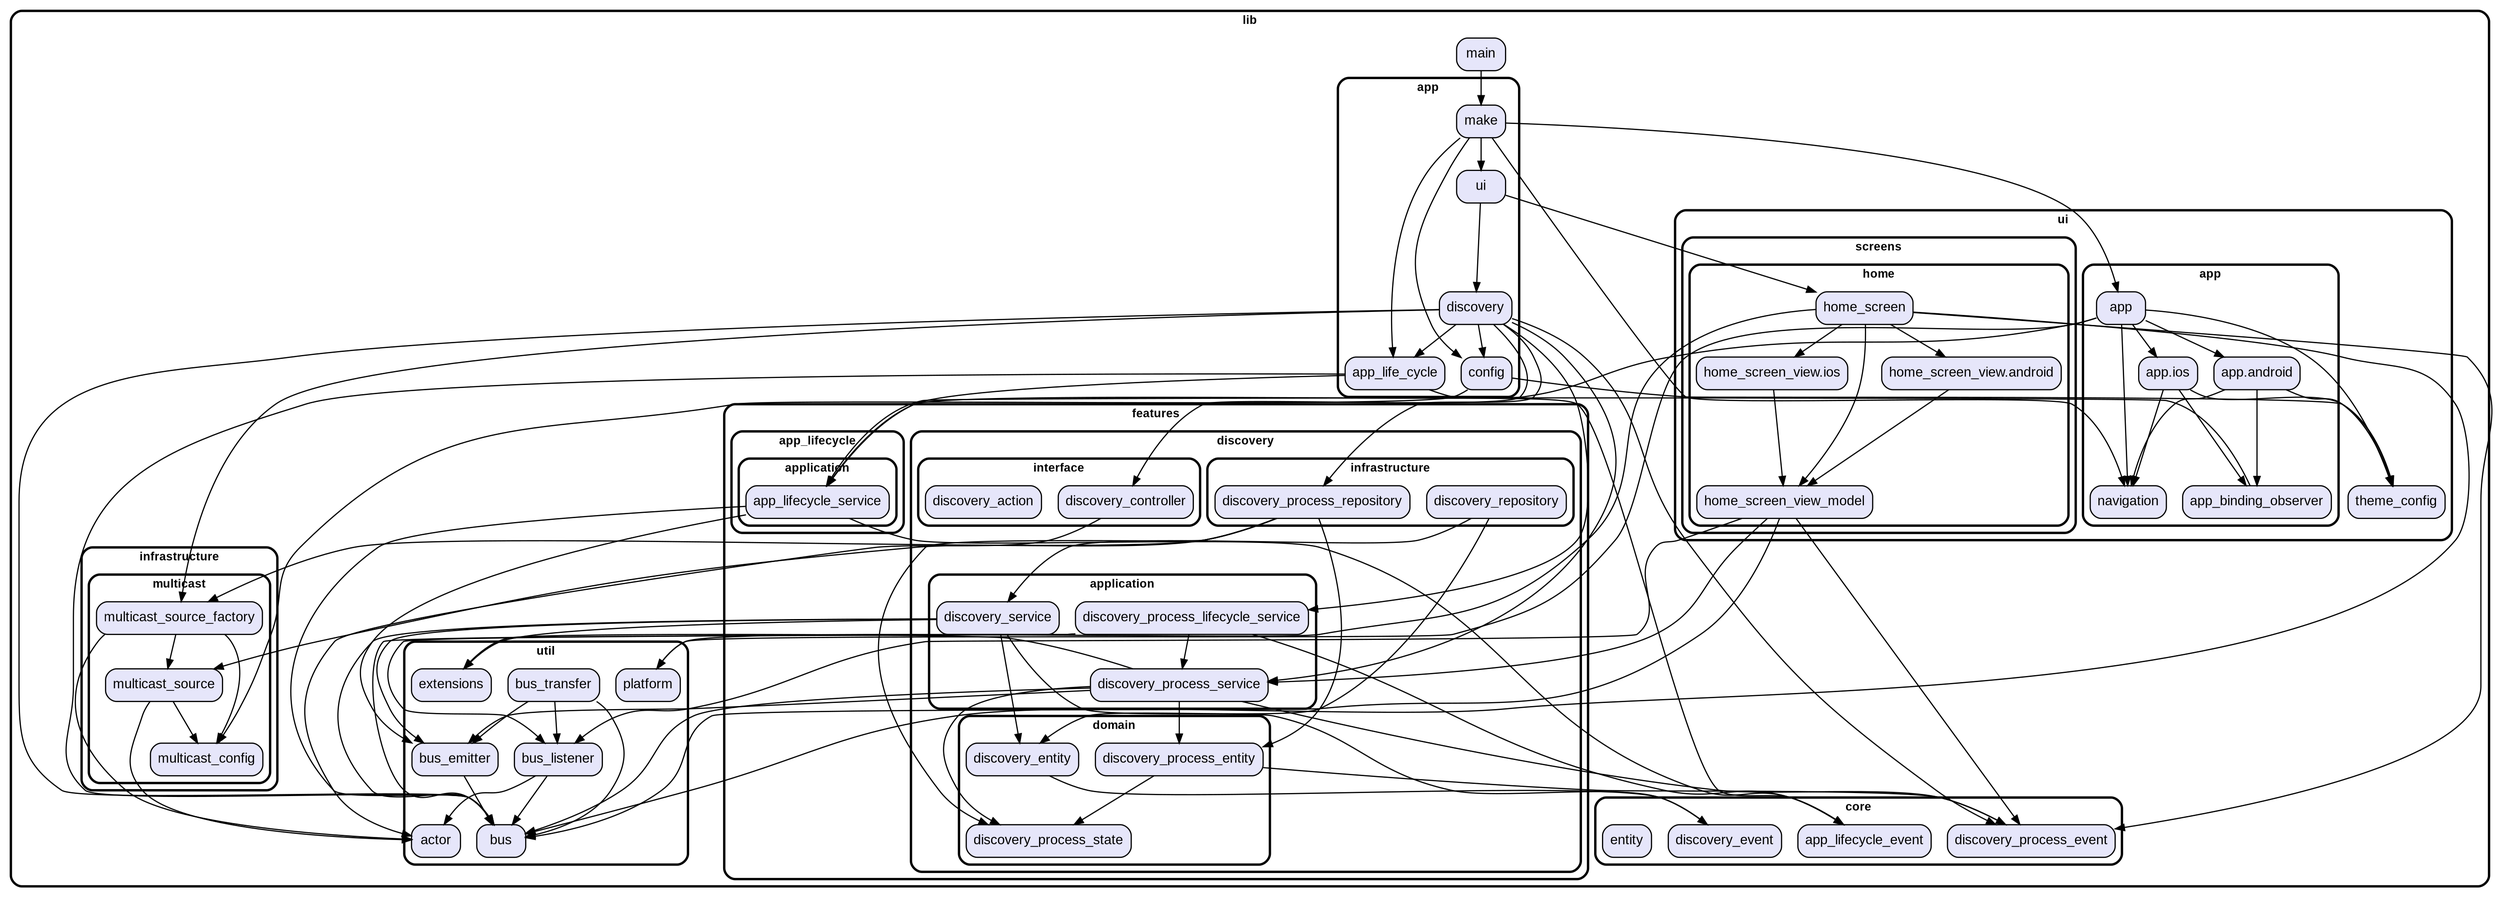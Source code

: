 digraph "" {
  graph [style=rounded fontname="Arial Black" fontsize=13 penwidth=2.6];
  node [shape=rect style="filled,rounded" fontname=Arial fontsize=15 fillcolor=Lavender penwidth=1.3];
  edge [penwidth=1.3];
  "/ui/app/app.android.dart" [label="app.android"];
  "/ui/app/app_binding_observer.dart" [label="app_binding_observer"];
  "/ui/app/app.ios.dart" [label="app.ios"];
  "/ui/app/navigation.dart" [label="navigation"];
  "/ui/app/app.dart" [label="app"];
  "/ui/screens/home/home_screen_view.android.dart" [label="home_screen_view.android"];
  "/ui/screens/home/home_screen_view.ios.dart" [label="home_screen_view.ios"];
  "/ui/screens/home/home_screen_view_model.dart" [label="home_screen_view_model"];
  "/ui/screens/home/home_screen.dart" [label="home_screen"];
  "/ui/theme_config.dart" [label="theme_config"];
  "/core/discovery_process_event.dart" [label="discovery_process_event"];
  "/core/app_lifecycle_event.dart" [label="app_lifecycle_event"];
  "/core/discovery_event.dart" [label="discovery_event"];
  "/core/entity.dart" [label="entity"];
  "/app/ui.dart" [label="ui"];
  "/app/config.dart" [label="config"];
  "/app/app_life_cycle.dart" [label="app_life_cycle"];
  "/app/discovery.dart" [label="discovery"];
  "/app/make.dart" [label="make"];
  "/util/extensions.dart" [label="extensions"];
  "/util/bus_transfer.dart" [label="bus_transfer"];
  "/util/actor.dart" [label="actor"];
  "/util/bus_emitter.dart" [label="bus_emitter"];
  "/util/platform.dart" [label="platform"];
  "/util/bus.dart" [label="bus"];
  "/util/bus_listener.dart" [label="bus_listener"];
  "/features/discovery/interface/discovery_controller.dart" [label="discovery_controller"];
  "/features/discovery/interface/discovery_action.dart" [label="discovery_action"];
  "/features/discovery/application/discovery_process_lifecycle_service.dart" [label="discovery_process_lifecycle_service"];
  "/features/discovery/application/discovery_process_service.dart" [label="discovery_process_service"];
  "/features/discovery/application/discovery_service.dart" [label="discovery_service"];
  "/features/discovery/infrastructure/discovery_process_repository.dart" [label="discovery_process_repository"];
  "/features/discovery/infrastructure/discovery_repository.dart" [label="discovery_repository"];
  "/features/discovery/domain/discovery_process_state.dart" [label="discovery_process_state"];
  "/features/discovery/domain/discovery_process_entity.dart" [label="discovery_process_entity"];
  "/features/discovery/domain/discovery_entity.dart" [label="discovery_entity"];
  "/features/app_lifecycle/application/app_lifecycle_service.dart" [label="app_lifecycle_service"];
  "/main.dart" [label="main"];
  "/infrastructure/multicast/multicast_source_factory.dart" [label="multicast_source_factory"];
  "/infrastructure/multicast/multicast_source.dart" [label="multicast_source"];
  "/infrastructure/multicast/multicast_config.dart" [label="multicast_config"];
  subgraph "cluster~" {
    label="lib";
    "/main.dart";
    subgraph "cluster~/ui" {
      label="ui";
      "/ui/theme_config.dart";
      subgraph "cluster~/ui/app" {
        label="app";
        "/ui/app/app.android.dart";
        "/ui/app/app_binding_observer.dart";
        "/ui/app/app.ios.dart";
        "/ui/app/navigation.dart";
        "/ui/app/app.dart";
      }
      subgraph "cluster~/ui/screens" {
        label="screens";
        subgraph "cluster~/ui/screens/home" {
          label="home";
          "/ui/screens/home/home_screen_view.android.dart";
          "/ui/screens/home/home_screen_view.ios.dart";
          "/ui/screens/home/home_screen_view_model.dart";
          "/ui/screens/home/home_screen.dart";
        }
      }
    }
    subgraph "cluster~/core" {
      label="core";
      "/core/discovery_process_event.dart";
      "/core/app_lifecycle_event.dart";
      "/core/discovery_event.dart";
      "/core/entity.dart";
    }
    subgraph "cluster~/app" {
      label="app";
      "/app/ui.dart";
      "/app/config.dart";
      "/app/app_life_cycle.dart";
      "/app/discovery.dart";
      "/app/make.dart";
    }
    subgraph "cluster~/util" {
      label="util";
      "/util/extensions.dart";
      "/util/bus_transfer.dart";
      "/util/actor.dart";
      "/util/bus_emitter.dart";
      "/util/platform.dart";
      "/util/bus.dart";
      "/util/bus_listener.dart";
    }
    subgraph "cluster~/features" {
      label="features";
      subgraph "cluster~/features/discovery" {
        label="discovery";
        subgraph "cluster~/features/discovery/interface" {
          label="interface";
          "/features/discovery/interface/discovery_controller.dart";
          "/features/discovery/interface/discovery_action.dart";
        }
        subgraph "cluster~/features/discovery/application" {
          label="application";
          "/features/discovery/application/discovery_process_lifecycle_service.dart";
          "/features/discovery/application/discovery_process_service.dart";
          "/features/discovery/application/discovery_service.dart";
        }
        subgraph "cluster~/features/discovery/infrastructure" {
          label="infrastructure";
          "/features/discovery/infrastructure/discovery_process_repository.dart";
          "/features/discovery/infrastructure/discovery_repository.dart";
        }
        subgraph "cluster~/features/discovery/domain" {
          label="domain";
          "/features/discovery/domain/discovery_process_state.dart";
          "/features/discovery/domain/discovery_process_entity.dart";
          "/features/discovery/domain/discovery_entity.dart";
        }
      }
      subgraph "cluster~/features/app_lifecycle" {
        label="app_lifecycle";
        subgraph "cluster~/features/app_lifecycle/application" {
          label="application";
          "/features/app_lifecycle/application/app_lifecycle_service.dart";
        }
      }
    }
    subgraph "cluster~/infrastructure" {
      label="infrastructure";
      subgraph "cluster~/infrastructure/multicast" {
        label="multicast";
        "/infrastructure/multicast/multicast_source_factory.dart";
        "/infrastructure/multicast/multicast_source.dart";
        "/infrastructure/multicast/multicast_config.dart";
      }
    }
  }
  "/ui/app/app.android.dart" -> "/ui/app/app_binding_observer.dart";
  "/ui/app/app.android.dart" -> "/ui/app/navigation.dart";
  "/ui/app/app.android.dart" -> "/ui/theme_config.dart";
  "/ui/app/app_binding_observer.dart" -> "/features/app_lifecycle/application/app_lifecycle_service.dart";
  "/ui/app/app.ios.dart" -> "/ui/app/app_binding_observer.dart";
  "/ui/app/app.ios.dart" -> "/ui/app/navigation.dart";
  "/ui/app/app.ios.dart" -> "/ui/theme_config.dart";
  "/ui/app/app.dart" -> "/features/app_lifecycle/application/app_lifecycle_service.dart";
  "/ui/app/app.dart" -> "/ui/app/app.android.dart";
  "/ui/app/app.dart" -> "/ui/app/app.ios.dart";
  "/ui/app/app.dart" -> "/ui/app/navigation.dart";
  "/ui/app/app.dart" -> "/ui/theme_config.dart";
  "/ui/app/app.dart" -> "/util/platform.dart";
  "/ui/screens/home/home_screen_view.android.dart" -> "/ui/screens/home/home_screen_view_model.dart";
  "/ui/screens/home/home_screen_view.ios.dart" -> "/ui/screens/home/home_screen_view_model.dart";
  "/ui/screens/home/home_screen_view_model.dart" -> "/core/discovery_process_event.dart";
  "/ui/screens/home/home_screen_view_model.dart" -> "/features/discovery/application/discovery_process_service.dart";
  "/ui/screens/home/home_screen_view_model.dart" -> "/util/bus.dart";
  "/ui/screens/home/home_screen_view_model.dart" -> "/util/bus_listener.dart";
  "/ui/screens/home/home_screen.dart" -> "/core/discovery_process_event.dart";
  "/ui/screens/home/home_screen.dart" -> "/ui/screens/home/home_screen_view.android.dart";
  "/ui/screens/home/home_screen.dart" -> "/ui/screens/home/home_screen_view.ios.dart";
  "/ui/screens/home/home_screen.dart" -> "/ui/screens/home/home_screen_view_model.dart";
  "/ui/screens/home/home_screen.dart" -> "/util/bus.dart";
  "/ui/screens/home/home_screen.dart" -> "/util/platform.dart";
  "/app/ui.dart" -> "/app/discovery.dart";
  "/app/ui.dart" -> "/ui/screens/home/home_screen.dart";
  "/app/config.dart" -> "/infrastructure/multicast/multicast_config.dart";
  "/app/config.dart" -> "/ui/theme_config.dart";
  "/app/app_life_cycle.dart" -> "/features/app_lifecycle/application/app_lifecycle_service.dart";
  "/app/app_life_cycle.dart" -> "/core/app_lifecycle_event.dart";
  "/app/app_life_cycle.dart" -> "/util/bus.dart";
  "/app/discovery.dart" -> "/app/app_life_cycle.dart";
  "/app/discovery.dart" -> "/app/config.dart";
  "/app/discovery.dart" -> "/core/discovery_process_event.dart";
  "/app/discovery.dart" -> "/features/discovery/application/discovery_process_lifecycle_service.dart";
  "/app/discovery.dart" -> "/features/discovery/application/discovery_process_service.dart";
  "/app/discovery.dart" -> "/features/discovery/infrastructure/discovery_process_repository.dart";
  "/app/discovery.dart" -> "/features/discovery/interface/discovery_controller.dart";
  "/app/discovery.dart" -> "/infrastructure/multicast/multicast_source_factory.dart";
  "/app/discovery.dart" -> "/util/bus.dart";
  "/app/make.dart" -> "/app/app_life_cycle.dart";
  "/app/make.dart" -> "/app/config.dart";
  "/app/make.dart" -> "/app/ui.dart";
  "/app/make.dart" -> "/ui/app/app.dart";
  "/app/make.dart" -> "/ui/app/navigation.dart";
  "/util/bus_transfer.dart" -> "/util/bus.dart";
  "/util/bus_transfer.dart" -> "/util/bus_emitter.dart";
  "/util/bus_transfer.dart" -> "/util/bus_listener.dart";
  "/util/bus_emitter.dart" -> "/util/bus.dart";
  "/util/bus_listener.dart" -> "/util/actor.dart";
  "/util/bus_listener.dart" -> "/util/bus.dart";
  "/features/discovery/interface/discovery_controller.dart" -> "/util/actor.dart";
  "/features/discovery/application/discovery_process_lifecycle_service.dart" -> "/core/app_lifecycle_event.dart";
  "/features/discovery/application/discovery_process_lifecycle_service.dart" -> "/features/discovery/application/discovery_process_service.dart";
  "/features/discovery/application/discovery_process_lifecycle_service.dart" -> "/util/bus.dart";
  "/features/discovery/application/discovery_process_lifecycle_service.dart" -> "/util/bus_listener.dart";
  "/features/discovery/application/discovery_process_service.dart" -> "/core/discovery_process_event.dart";
  "/features/discovery/application/discovery_process_service.dart" -> "/features/discovery/domain/discovery_process_entity.dart";
  "/features/discovery/application/discovery_process_service.dart" -> "/features/discovery/domain/discovery_process_state.dart";
  "/features/discovery/application/discovery_process_service.dart" -> "/util/bus.dart";
  "/features/discovery/application/discovery_process_service.dart" -> "/util/bus_emitter.dart";
  "/features/discovery/application/discovery_process_service.dart" -> "/util/extensions.dart";
  "/features/discovery/application/discovery_service.dart" -> "/core/discovery_event.dart";
  "/features/discovery/application/discovery_service.dart" -> "/features/discovery/domain/discovery_entity.dart";
  "/features/discovery/application/discovery_service.dart" -> "/util/bus.dart";
  "/features/discovery/application/discovery_service.dart" -> "/util/bus_emitter.dart";
  "/features/discovery/application/discovery_service.dart" -> "/util/extensions.dart";
  "/features/discovery/infrastructure/discovery_process_repository.dart" -> "/features/discovery/domain/discovery_process_entity.dart";
  "/features/discovery/infrastructure/discovery_process_repository.dart" -> "/features/discovery/domain/discovery_process_state.dart";
  "/features/discovery/infrastructure/discovery_process_repository.dart" -> "/infrastructure/multicast/multicast_source.dart";
  "/features/discovery/infrastructure/discovery_process_repository.dart" -> "/infrastructure/multicast/multicast_source_factory.dart";
  "/features/discovery/infrastructure/discovery_repository.dart" -> "/features/discovery/application/discovery_service.dart";
  "/features/discovery/infrastructure/discovery_repository.dart" -> "/features/discovery/domain/discovery_entity.dart";
  "/features/discovery/domain/discovery_process_entity.dart" -> "/core/discovery_process_event.dart";
  "/features/discovery/domain/discovery_process_entity.dart" -> "/features/discovery/domain/discovery_process_state.dart";
  "/features/discovery/domain/discovery_entity.dart" -> "/core/discovery_event.dart";
  "/features/app_lifecycle/application/app_lifecycle_service.dart" -> "/core/app_lifecycle_event.dart";
  "/features/app_lifecycle/application/app_lifecycle_service.dart" -> "/util/bus.dart";
  "/features/app_lifecycle/application/app_lifecycle_service.dart" -> "/util/bus_emitter.dart";
  "/main.dart" -> "/app/make.dart";
  "/infrastructure/multicast/multicast_source_factory.dart" -> "/infrastructure/multicast/multicast_config.dart";
  "/infrastructure/multicast/multicast_source_factory.dart" -> "/infrastructure/multicast/multicast_source.dart";
  "/infrastructure/multicast/multicast_source_factory.dart" -> "/util/actor.dart";
  "/infrastructure/multicast/multicast_source.dart" -> "/infrastructure/multicast/multicast_config.dart";
  "/infrastructure/multicast/multicast_source.dart" -> "/util/actor.dart";
}
